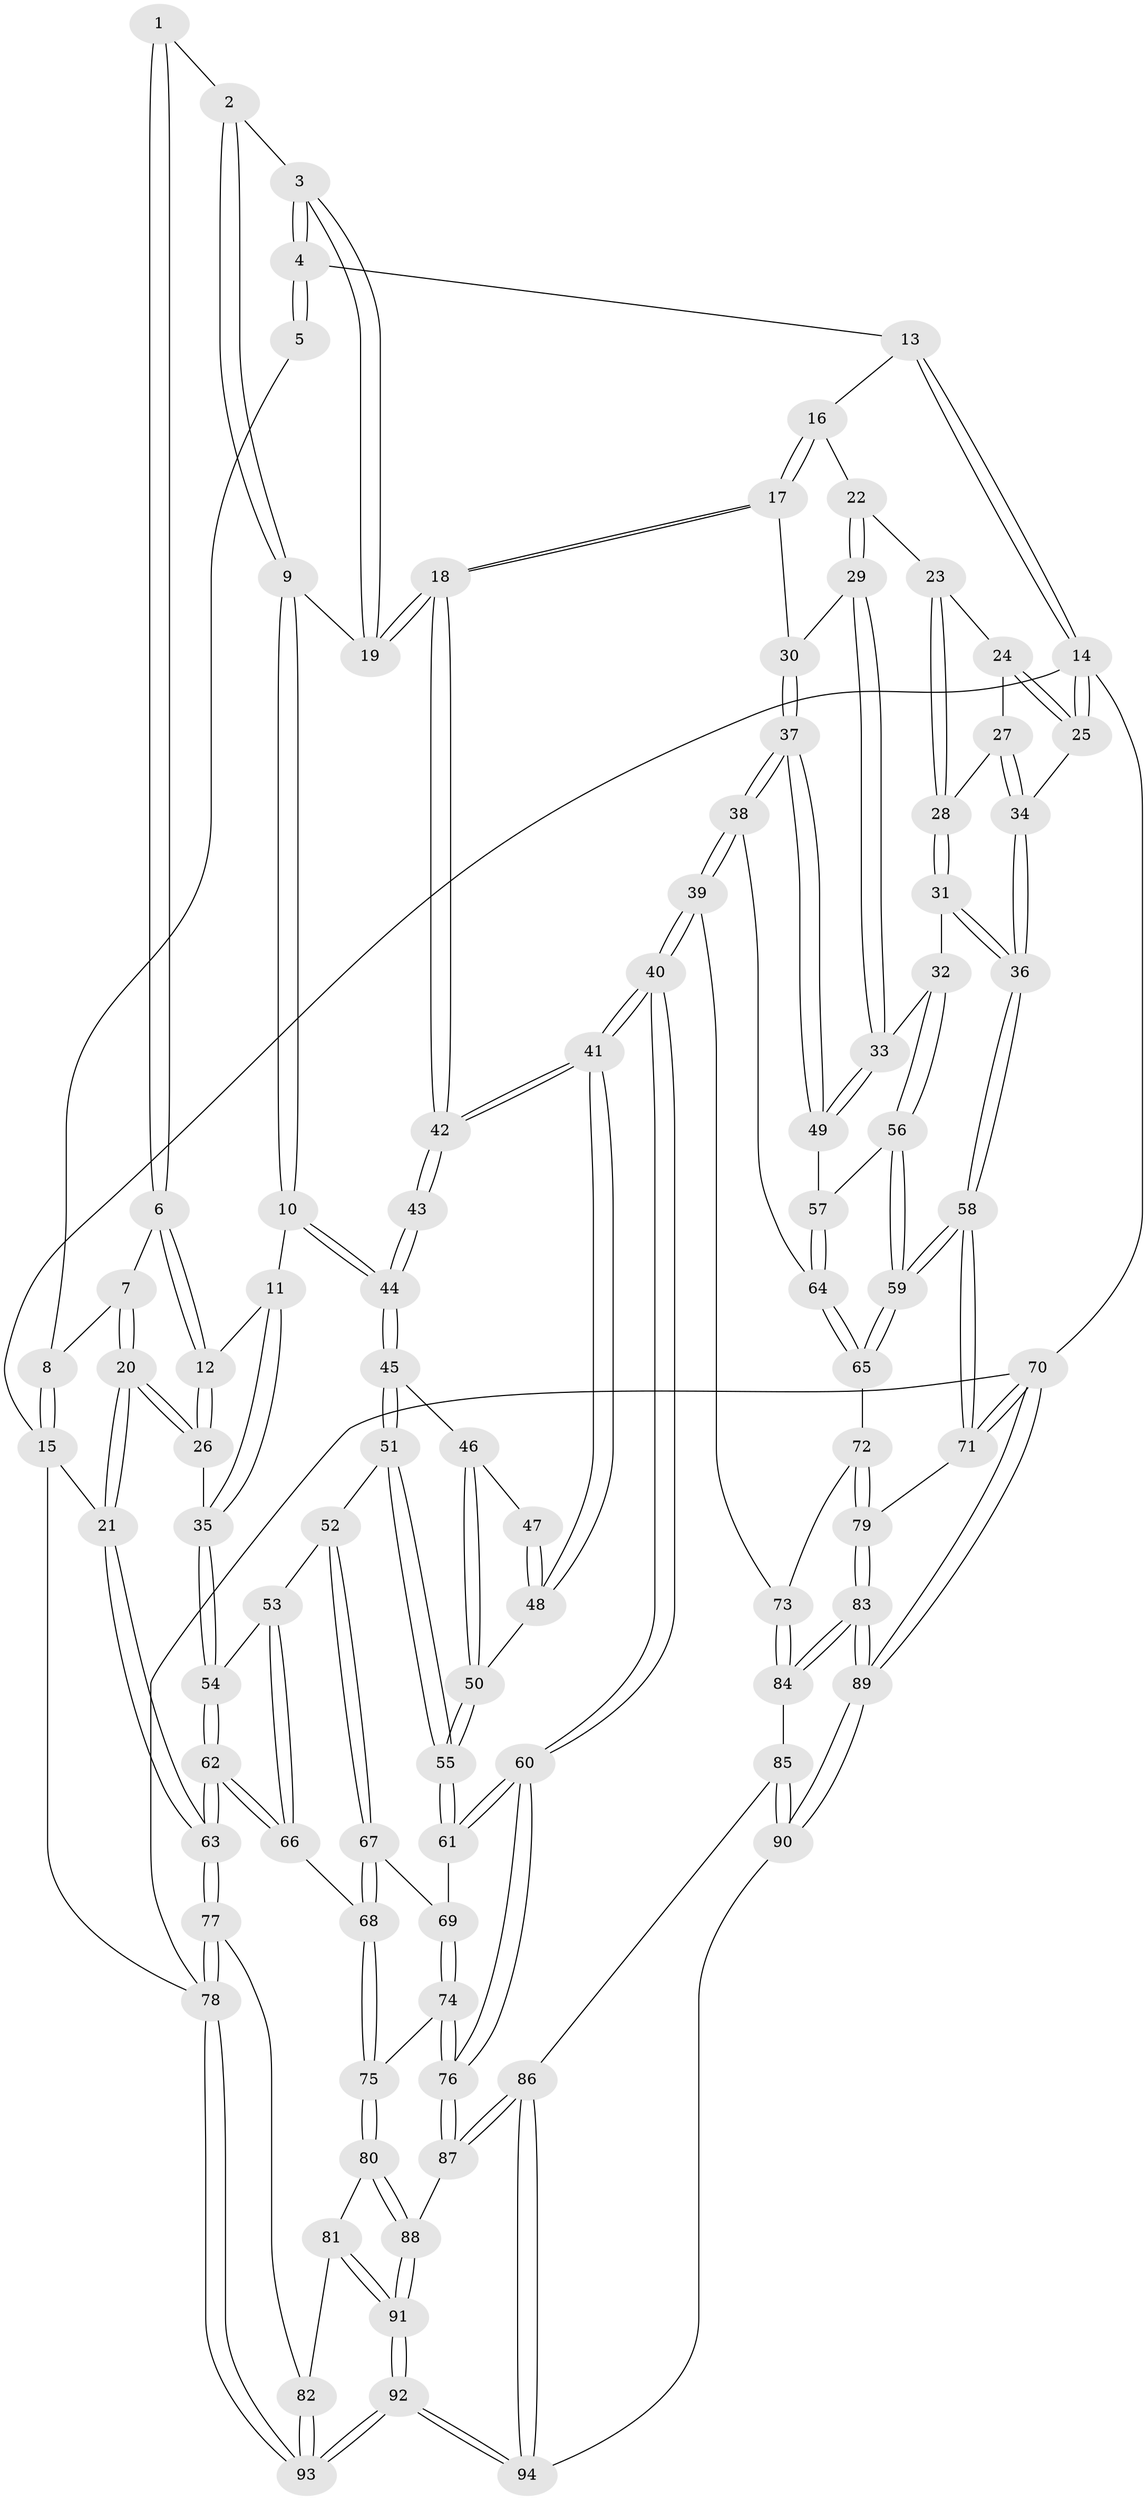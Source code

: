 // coarse degree distribution, {3: 0.14545454545454545, 4: 0.36363636363636365, 5: 0.36363636363636365, 6: 0.10909090909090909, 2: 0.01818181818181818}
// Generated by graph-tools (version 1.1) at 2025/52/02/27/25 19:52:42]
// undirected, 94 vertices, 232 edges
graph export_dot {
graph [start="1"]
  node [color=gray90,style=filled];
  1 [pos="+0.18311333724860526+0"];
  2 [pos="+0.2583389748351338+0.07342347150237036"];
  3 [pos="+0.4687231461489828+0.08723720907290745"];
  4 [pos="+0.6134305615540594+0"];
  5 [pos="+0.11927739669260552+0"];
  6 [pos="+0.1633299882577073+0.1857255561066374"];
  7 [pos="+0.06869537163452412+0.17332177153978268"];
  8 [pos="+0+0"];
  9 [pos="+0.3360585565189538+0.23993631753629147"];
  10 [pos="+0.33216743996977516+0.24471915383331852"];
  11 [pos="+0.21284762062179746+0.23327186547851084"];
  12 [pos="+0.18552603459875794+0.21472774862228408"];
  13 [pos="+0.6586391607850558+0"];
  14 [pos="+1+0"];
  15 [pos="+0+0"];
  16 [pos="+0.6827808780562564+0"];
  17 [pos="+0.6479337259615797+0.26306186668924764"];
  18 [pos="+0.5756104911164079+0.32216581998612975"];
  19 [pos="+0.406519120866051+0.19562856911229223"];
  20 [pos="+0+0.3257443862975566"];
  21 [pos="+0+0.3623881685361424"];
  22 [pos="+0.8521826051795596+0.1673544364223488"];
  23 [pos="+0.8814621939147014+0.1787388694593602"];
  24 [pos="+0.9553181493288796+0.17027141680182872"];
  25 [pos="+1+0.05989149892493992"];
  26 [pos="+0+0.32853379098707514"];
  27 [pos="+0.9831731850434451+0.2796712385833508"];
  28 [pos="+0.9275656621212186+0.2863012530585418"];
  29 [pos="+0.7990843499333303+0.30926200129455317"];
  30 [pos="+0.6629555364269738+0.2729313342170685"];
  31 [pos="+0.9178573227093149+0.31354674062555904"];
  32 [pos="+0.8761250839472651+0.35398266547806745"];
  33 [pos="+0.8066992155223606+0.3256341439706537"];
  34 [pos="+1+0.32160049660146567"];
  35 [pos="+0.13612734389211867+0.3667579105008727"];
  36 [pos="+1+0.4857791161266083"];
  37 [pos="+0.732976237246944+0.4329631451776276"];
  38 [pos="+0.7025082957269609+0.4963585357433425"];
  39 [pos="+0.6007086704916976+0.5728462755370406"];
  40 [pos="+0.5945074684817592+0.5719050214798747"];
  41 [pos="+0.5663172743134589+0.44160791281636075"];
  42 [pos="+0.564100425786425+0.3660776177440254"];
  43 [pos="+0.4476630697145022+0.3490659409668732"];
  44 [pos="+0.33279615015076425+0.2538286454474487"];
  45 [pos="+0.32718406604183736+0.2894797915643489"];
  46 [pos="+0.41510809797153597+0.38222514929542833"];
  47 [pos="+0.4441684401084415+0.3612935258414873"];
  48 [pos="+0.4397397949392122+0.3998550221505348"];
  49 [pos="+0.7578794471720838+0.4107758227098074"];
  50 [pos="+0.42604207757111623+0.40413713900544657"];
  51 [pos="+0.30435854084910874+0.3755453881312234"];
  52 [pos="+0.2259854415206617+0.42841180097114556"];
  53 [pos="+0.2228892710306268+0.4282979722725787"];
  54 [pos="+0.15429408318302326+0.3923776266720126"];
  55 [pos="+0.37590411578346083+0.45836433932248943"];
  56 [pos="+0.9001177097968668+0.4220419235795311"];
  57 [pos="+0.8813354471245998+0.43538588601709366"];
  58 [pos="+1+0.5266015367979164"];
  59 [pos="+1+0.5259884979003117"];
  60 [pos="+0.5499002331522549+0.5928465240981324"];
  61 [pos="+0.4069351993292372+0.5415640934652134"];
  62 [pos="+0.005108441865770901+0.5968094132632328"];
  63 [pos="+0+0.5987405213907058"];
  64 [pos="+0.8330066319013193+0.5025001160655209"];
  65 [pos="+0.8959139175718468+0.5908995015509079"];
  66 [pos="+0.08272542367695512+0.6110122084989799"];
  67 [pos="+0.2665636484785426+0.5276752953018523"];
  68 [pos="+0.1566198850939886+0.6457142298123609"];
  69 [pos="+0.37996500455920595+0.5500802560438841"];
  70 [pos="+1+1"];
  71 [pos="+1+0.5970440718153746"];
  72 [pos="+0.8570704755478834+0.632737550910184"];
  73 [pos="+0.6196709930737099+0.5898032197552107"];
  74 [pos="+0.2823313463064337+0.6680970564531156"];
  75 [pos="+0.1983364909767399+0.6918242779412107"];
  76 [pos="+0.46779695160897206+0.7523744599987404"];
  77 [pos="+0+0.7261009180666239"];
  78 [pos="+0+1"];
  79 [pos="+0.8684729021725679+0.7719314997683957"];
  80 [pos="+0.21322865326332235+0.8140713642114826"];
  81 [pos="+0.17740784639063656+0.8383041804884529"];
  82 [pos="+0.13993496801126146+0.8529200126542257"];
  83 [pos="+0.8494245022988482+0.8125947462333296"];
  84 [pos="+0.740437344391556+0.8093572337568019"];
  85 [pos="+0.7221596845759151+0.8296975482469524"];
  86 [pos="+0.44991593518573847+0.8635596456775393"];
  87 [pos="+0.44956426007733846+0.863082542440575"];
  88 [pos="+0.3109291776079083+0.8645270619746083"];
  89 [pos="+1+1"];
  90 [pos="+0.6486000921006831+1"];
  91 [pos="+0.2035749668897506+1"];
  92 [pos="+0.1637337462112968+1"];
  93 [pos="+0+1"];
  94 [pos="+0.5338596695883157+1"];
  1 -- 2;
  1 -- 6;
  1 -- 6;
  2 -- 3;
  2 -- 9;
  2 -- 9;
  3 -- 4;
  3 -- 4;
  3 -- 19;
  3 -- 19;
  4 -- 5;
  4 -- 5;
  4 -- 13;
  5 -- 8;
  6 -- 7;
  6 -- 12;
  6 -- 12;
  7 -- 8;
  7 -- 20;
  7 -- 20;
  8 -- 15;
  8 -- 15;
  9 -- 10;
  9 -- 10;
  9 -- 19;
  10 -- 11;
  10 -- 44;
  10 -- 44;
  11 -- 12;
  11 -- 35;
  11 -- 35;
  12 -- 26;
  12 -- 26;
  13 -- 14;
  13 -- 14;
  13 -- 16;
  14 -- 15;
  14 -- 25;
  14 -- 25;
  14 -- 70;
  15 -- 21;
  15 -- 78;
  16 -- 17;
  16 -- 17;
  16 -- 22;
  17 -- 18;
  17 -- 18;
  17 -- 30;
  18 -- 19;
  18 -- 19;
  18 -- 42;
  18 -- 42;
  20 -- 21;
  20 -- 21;
  20 -- 26;
  20 -- 26;
  21 -- 63;
  21 -- 63;
  22 -- 23;
  22 -- 29;
  22 -- 29;
  23 -- 24;
  23 -- 28;
  23 -- 28;
  24 -- 25;
  24 -- 25;
  24 -- 27;
  25 -- 34;
  26 -- 35;
  27 -- 28;
  27 -- 34;
  27 -- 34;
  28 -- 31;
  28 -- 31;
  29 -- 30;
  29 -- 33;
  29 -- 33;
  30 -- 37;
  30 -- 37;
  31 -- 32;
  31 -- 36;
  31 -- 36;
  32 -- 33;
  32 -- 56;
  32 -- 56;
  33 -- 49;
  33 -- 49;
  34 -- 36;
  34 -- 36;
  35 -- 54;
  35 -- 54;
  36 -- 58;
  36 -- 58;
  37 -- 38;
  37 -- 38;
  37 -- 49;
  37 -- 49;
  38 -- 39;
  38 -- 39;
  38 -- 64;
  39 -- 40;
  39 -- 40;
  39 -- 73;
  40 -- 41;
  40 -- 41;
  40 -- 60;
  40 -- 60;
  41 -- 42;
  41 -- 42;
  41 -- 48;
  41 -- 48;
  42 -- 43;
  42 -- 43;
  43 -- 44;
  43 -- 44;
  44 -- 45;
  44 -- 45;
  45 -- 46;
  45 -- 51;
  45 -- 51;
  46 -- 47;
  46 -- 50;
  46 -- 50;
  47 -- 48;
  47 -- 48;
  48 -- 50;
  49 -- 57;
  50 -- 55;
  50 -- 55;
  51 -- 52;
  51 -- 55;
  51 -- 55;
  52 -- 53;
  52 -- 67;
  52 -- 67;
  53 -- 54;
  53 -- 66;
  53 -- 66;
  54 -- 62;
  54 -- 62;
  55 -- 61;
  55 -- 61;
  56 -- 57;
  56 -- 59;
  56 -- 59;
  57 -- 64;
  57 -- 64;
  58 -- 59;
  58 -- 59;
  58 -- 71;
  58 -- 71;
  59 -- 65;
  59 -- 65;
  60 -- 61;
  60 -- 61;
  60 -- 76;
  60 -- 76;
  61 -- 69;
  62 -- 63;
  62 -- 63;
  62 -- 66;
  62 -- 66;
  63 -- 77;
  63 -- 77;
  64 -- 65;
  64 -- 65;
  65 -- 72;
  66 -- 68;
  67 -- 68;
  67 -- 68;
  67 -- 69;
  68 -- 75;
  68 -- 75;
  69 -- 74;
  69 -- 74;
  70 -- 71;
  70 -- 71;
  70 -- 89;
  70 -- 89;
  70 -- 78;
  71 -- 79;
  72 -- 73;
  72 -- 79;
  72 -- 79;
  73 -- 84;
  73 -- 84;
  74 -- 75;
  74 -- 76;
  74 -- 76;
  75 -- 80;
  75 -- 80;
  76 -- 87;
  76 -- 87;
  77 -- 78;
  77 -- 78;
  77 -- 82;
  78 -- 93;
  78 -- 93;
  79 -- 83;
  79 -- 83;
  80 -- 81;
  80 -- 88;
  80 -- 88;
  81 -- 82;
  81 -- 91;
  81 -- 91;
  82 -- 93;
  82 -- 93;
  83 -- 84;
  83 -- 84;
  83 -- 89;
  83 -- 89;
  84 -- 85;
  85 -- 86;
  85 -- 90;
  85 -- 90;
  86 -- 87;
  86 -- 87;
  86 -- 94;
  86 -- 94;
  87 -- 88;
  88 -- 91;
  88 -- 91;
  89 -- 90;
  89 -- 90;
  90 -- 94;
  91 -- 92;
  91 -- 92;
  92 -- 93;
  92 -- 93;
  92 -- 94;
  92 -- 94;
}
